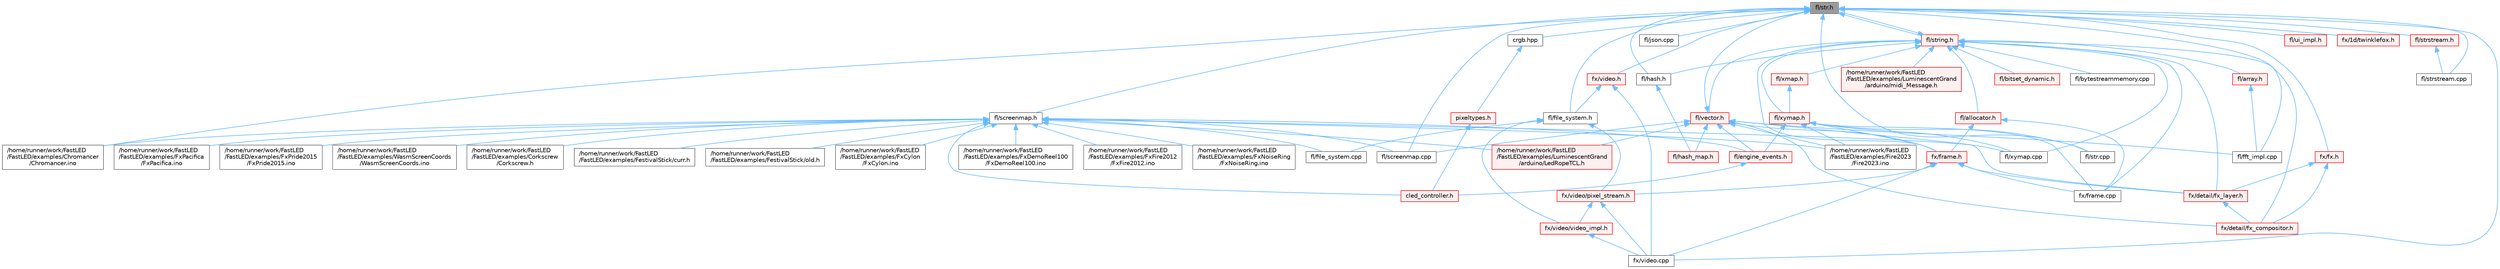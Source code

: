 digraph "fl/str.h"
{
 // INTERACTIVE_SVG=YES
 // LATEX_PDF_SIZE
  bgcolor="transparent";
  edge [fontname=Helvetica,fontsize=10,labelfontname=Helvetica,labelfontsize=10];
  node [fontname=Helvetica,fontsize=10,shape=box,height=0.2,width=0.4];
  Node1 [id="Node000001",label="fl/str.h",height=0.2,width=0.4,color="gray40", fillcolor="grey60", style="filled", fontcolor="black",tooltip=" "];
  Node1 -> Node2 [id="edge1_Node000001_Node000002",dir="back",color="steelblue1",style="solid",tooltip=" "];
  Node2 [id="Node000002",label="/home/runner/work/FastLED\l/FastLED/examples/Chromancer\l/Chromancer.ino",height=0.2,width=0.4,color="grey40", fillcolor="white", style="filled",URL="$d1/ddb/_chromancer_8ino.html",tooltip=" "];
  Node1 -> Node3 [id="edge2_Node000001_Node000003",dir="back",color="steelblue1",style="solid",tooltip=" "];
  Node3 [id="Node000003",label="crgb.hpp",height=0.2,width=0.4,color="grey40", fillcolor="white", style="filled",URL="$d0/d4b/crgb_8hpp.html",tooltip="Defines utility functions for the red, green, and blue (RGB) pixel struct."];
  Node3 -> Node4 [id="edge3_Node000003_Node000004",dir="back",color="steelblue1",style="solid",tooltip=" "];
  Node4 [id="Node000004",label="pixeltypes.h",height=0.2,width=0.4,color="red", fillcolor="#FFF0F0", style="filled",URL="$d2/dba/pixeltypes_8h.html",tooltip="Includes defintions for RGB and HSV pixels."];
  Node4 -> Node98 [id="edge4_Node000004_Node000098",dir="back",color="steelblue1",style="solid",tooltip=" "];
  Node98 [id="Node000098",label="cled_controller.h",height=0.2,width=0.4,color="red", fillcolor="#FFF0F0", style="filled",URL="$db/d6d/cled__controller_8h.html",tooltip="base definitions used by led controllers for writing out led data"];
  Node1 -> Node115 [id="edge5_Node000001_Node000115",dir="back",color="steelblue1",style="solid",tooltip=" "];
  Node115 [id="Node000115",label="fl/fft_impl.cpp",height=0.2,width=0.4,color="grey40", fillcolor="white", style="filled",URL="$d1/dff/fft__impl_8cpp.html",tooltip=" "];
  Node1 -> Node150 [id="edge6_Node000001_Node000150",dir="back",color="steelblue1",style="solid",tooltip=" "];
  Node150 [id="Node000150",label="fl/file_system.h",height=0.2,width=0.4,color="grey40", fillcolor="white", style="filled",URL="$d6/d8d/file__system_8h.html",tooltip=" "];
  Node150 -> Node151 [id="edge7_Node000150_Node000151",dir="back",color="steelblue1",style="solid",tooltip=" "];
  Node151 [id="Node000151",label="fl/file_system.cpp",height=0.2,width=0.4,color="grey40", fillcolor="white", style="filled",URL="$d4/d37/file__system_8cpp.html",tooltip=" "];
  Node150 -> Node152 [id="edge8_Node000150_Node000152",dir="back",color="steelblue1",style="solid",tooltip=" "];
  Node152 [id="Node000152",label="fx/video/pixel_stream.h",height=0.2,width=0.4,color="red", fillcolor="#FFF0F0", style="filled",URL="$d3/dfa/pixel__stream_8h.html",tooltip=" "];
  Node152 -> Node153 [id="edge9_Node000152_Node000153",dir="back",color="steelblue1",style="solid",tooltip=" "];
  Node153 [id="Node000153",label="fx/video.cpp",height=0.2,width=0.4,color="grey40", fillcolor="white", style="filled",URL="$d0/d05/video_8cpp.html",tooltip=" "];
  Node152 -> Node156 [id="edge10_Node000152_Node000156",dir="back",color="steelblue1",style="solid",tooltip=" "];
  Node156 [id="Node000156",label="fx/video/video_impl.h",height=0.2,width=0.4,color="red", fillcolor="#FFF0F0", style="filled",URL="$d5/d82/video__impl_8h.html",tooltip=" "];
  Node156 -> Node153 [id="edge11_Node000156_Node000153",dir="back",color="steelblue1",style="solid",tooltip=" "];
  Node150 -> Node156 [id="edge12_Node000150_Node000156",dir="back",color="steelblue1",style="solid",tooltip=" "];
  Node1 -> Node159 [id="edge13_Node000001_Node000159",dir="back",color="steelblue1",style="solid",tooltip=" "];
  Node159 [id="Node000159",label="fl/hash.h",height=0.2,width=0.4,color="grey40", fillcolor="white", style="filled",URL="$db/dfb/hash_8h.html",tooltip=" "];
  Node159 -> Node160 [id="edge14_Node000159_Node000160",dir="back",color="steelblue1",style="solid",tooltip=" "];
  Node160 [id="Node000160",label="fl/hash_map.h",height=0.2,width=0.4,color="red", fillcolor="#FFF0F0", style="filled",URL="$d6/d13/hash__map_8h.html",tooltip=" "];
  Node1 -> Node171 [id="edge15_Node000001_Node000171",dir="back",color="steelblue1",style="solid",tooltip=" "];
  Node171 [id="Node000171",label="fl/json.cpp",height=0.2,width=0.4,color="grey40", fillcolor="white", style="filled",URL="$dd/d55/json_8cpp.html",tooltip=" "];
  Node1 -> Node172 [id="edge16_Node000001_Node000172",dir="back",color="steelblue1",style="solid",tooltip=" "];
  Node172 [id="Node000172",label="fl/screenmap.cpp",height=0.2,width=0.4,color="grey40", fillcolor="white", style="filled",URL="$d9/d6f/screenmap_8cpp.html",tooltip=" "];
  Node1 -> Node173 [id="edge17_Node000001_Node000173",dir="back",color="steelblue1",style="solid",tooltip=" "];
  Node173 [id="Node000173",label="fl/screenmap.h",height=0.2,width=0.4,color="grey40", fillcolor="white", style="filled",URL="$d7/d97/screenmap_8h.html",tooltip=" "];
  Node173 -> Node2 [id="edge18_Node000173_Node000002",dir="back",color="steelblue1",style="solid",tooltip=" "];
  Node173 -> Node23 [id="edge19_Node000173_Node000023",dir="back",color="steelblue1",style="solid",tooltip=" "];
  Node23 [id="Node000023",label="/home/runner/work/FastLED\l/FastLED/examples/Corkscrew\l/Corkscrew.h",height=0.2,width=0.4,color="grey40", fillcolor="white", style="filled",URL="$df/d40/examples_2_corkscrew_2corkscrew_8h.html",tooltip=" "];
  Node173 -> Node33 [id="edge20_Node000173_Node000033",dir="back",color="steelblue1",style="solid",tooltip=" "];
  Node33 [id="Node000033",label="/home/runner/work/FastLED\l/FastLED/examples/FestivalStick/curr.h",height=0.2,width=0.4,color="grey40", fillcolor="white", style="filled",URL="$d4/d06/curr_8h.html",tooltip=" "];
  Node173 -> Node34 [id="edge21_Node000173_Node000034",dir="back",color="steelblue1",style="solid",tooltip=" "];
  Node34 [id="Node000034",label="/home/runner/work/FastLED\l/FastLED/examples/FestivalStick/old.h",height=0.2,width=0.4,color="grey40", fillcolor="white", style="filled",URL="$d7/da1/old_8h.html",tooltip=" "];
  Node173 -> Node37 [id="edge22_Node000173_Node000037",dir="back",color="steelblue1",style="solid",tooltip=" "];
  Node37 [id="Node000037",label="/home/runner/work/FastLED\l/FastLED/examples/Fire2023\l/Fire2023.ino",height=0.2,width=0.4,color="grey40", fillcolor="white", style="filled",URL="$d8/d2c/_fire2023_8ino.html",tooltip=" "];
  Node173 -> Node46 [id="edge23_Node000173_Node000046",dir="back",color="steelblue1",style="solid",tooltip=" "];
  Node46 [id="Node000046",label="/home/runner/work/FastLED\l/FastLED/examples/FxCylon\l/FxCylon.ino",height=0.2,width=0.4,color="grey40", fillcolor="white", style="filled",URL="$db/d86/_fx_cylon_8ino.html",tooltip=" "];
  Node173 -> Node47 [id="edge24_Node000173_Node000047",dir="back",color="steelblue1",style="solid",tooltip=" "];
  Node47 [id="Node000047",label="/home/runner/work/FastLED\l/FastLED/examples/FxDemoReel100\l/FxDemoReel100.ino",height=0.2,width=0.4,color="grey40", fillcolor="white", style="filled",URL="$d1/d8f/_fx_demo_reel100_8ino.html",tooltip=" "];
  Node173 -> Node49 [id="edge25_Node000173_Node000049",dir="back",color="steelblue1",style="solid",tooltip=" "];
  Node49 [id="Node000049",label="/home/runner/work/FastLED\l/FastLED/examples/FxFire2012\l/FxFire2012.ino",height=0.2,width=0.4,color="grey40", fillcolor="white", style="filled",URL="$df/d57/_fx_fire2012_8ino.html",tooltip=" "];
  Node173 -> Node50 [id="edge26_Node000173_Node000050",dir="back",color="steelblue1",style="solid",tooltip=" "];
  Node50 [id="Node000050",label="/home/runner/work/FastLED\l/FastLED/examples/FxNoiseRing\l/FxNoiseRing.ino",height=0.2,width=0.4,color="grey40", fillcolor="white", style="filled",URL="$d3/dac/_fx_noise_ring_8ino.html",tooltip=" "];
  Node173 -> Node51 [id="edge27_Node000173_Node000051",dir="back",color="steelblue1",style="solid",tooltip=" "];
  Node51 [id="Node000051",label="/home/runner/work/FastLED\l/FastLED/examples/FxPacifica\l/FxPacifica.ino",height=0.2,width=0.4,color="grey40", fillcolor="white", style="filled",URL="$dc/ded/_fx_pacifica_8ino.html",tooltip=" "];
  Node173 -> Node52 [id="edge28_Node000173_Node000052",dir="back",color="steelblue1",style="solid",tooltip=" "];
  Node52 [id="Node000052",label="/home/runner/work/FastLED\l/FastLED/examples/FxPride2015\l/FxPride2015.ino",height=0.2,width=0.4,color="grey40", fillcolor="white", style="filled",URL="$d2/db0/_fx_pride2015_8ino.html",tooltip=" "];
  Node173 -> Node174 [id="edge29_Node000173_Node000174",dir="back",color="steelblue1",style="solid",tooltip=" "];
  Node174 [id="Node000174",label="/home/runner/work/FastLED\l/FastLED/examples/LuminescentGrand\l/arduino/LedRopeTCL.h",height=0.2,width=0.4,color="red", fillcolor="#FFF0F0", style="filled",URL="$d9/d7e/_led_rope_t_c_l_8h.html",tooltip=" "];
  Node173 -> Node85 [id="edge30_Node000173_Node000085",dir="back",color="steelblue1",style="solid",tooltip=" "];
  Node85 [id="Node000085",label="/home/runner/work/FastLED\l/FastLED/examples/WasmScreenCoords\l/WasmScreenCoords.ino",height=0.2,width=0.4,color="grey40", fillcolor="white", style="filled",URL="$dc/d4d/_wasm_screen_coords_8ino.html",tooltip="Simple test for screen coordinates in the web compiled version of FastLED."];
  Node173 -> Node98 [id="edge31_Node000173_Node000098",dir="back",color="steelblue1",style="solid",tooltip=" "];
  Node173 -> Node175 [id="edge32_Node000173_Node000175",dir="back",color="steelblue1",style="solid",tooltip=" "];
  Node175 [id="Node000175",label="fl/engine_events.h",height=0.2,width=0.4,color="red", fillcolor="#FFF0F0", style="filled",URL="$db/dc0/engine__events_8h.html",tooltip=" "];
  Node175 -> Node98 [id="edge33_Node000175_Node000098",dir="back",color="steelblue1",style="solid",tooltip=" "];
  Node173 -> Node151 [id="edge34_Node000173_Node000151",dir="back",color="steelblue1",style="solid",tooltip=" "];
  Node173 -> Node172 [id="edge35_Node000173_Node000172",dir="back",color="steelblue1",style="solid",tooltip=" "];
  Node173 -> Node186 [id="edge36_Node000173_Node000186",dir="back",color="steelblue1",style="solid",tooltip=" "];
  Node186 [id="Node000186",label="fl/xymap.cpp",height=0.2,width=0.4,color="grey40", fillcolor="white", style="filled",URL="$d7/d09/xymap_8cpp.html",tooltip=" "];
  Node1 -> Node187 [id="edge37_Node000001_Node000187",dir="back",color="steelblue1",style="solid",tooltip=" "];
  Node187 [id="Node000187",label="fl/str.cpp",height=0.2,width=0.4,color="grey40", fillcolor="white", style="filled",URL="$d1/d1f/str_8cpp.html",tooltip=" "];
  Node1 -> Node188 [id="edge38_Node000001_Node000188",dir="back",color="steelblue1",style="solid",tooltip=" "];
  Node188 [id="Node000188",label="fl/string.h",height=0.2,width=0.4,color="red", fillcolor="#FFF0F0", style="filled",URL="$da/d66/string_8h.html",tooltip=" "];
  Node188 -> Node189 [id="edge39_Node000188_Node000189",dir="back",color="steelblue1",style="solid",tooltip=" "];
  Node189 [id="Node000189",label="/home/runner/work/FastLED\l/FastLED/examples/LuminescentGrand\l/arduino/midi_Message.h",height=0.2,width=0.4,color="red", fillcolor="#FFF0F0", style="filled",URL="$d0/d7c/midi___message_8h.html",tooltip="MIDI Library for the Arduino - Message struct definition."];
  Node188 -> Node192 [id="edge40_Node000188_Node000192",dir="back",color="steelblue1",style="solid",tooltip=" "];
  Node192 [id="Node000192",label="fl/allocator.h",height=0.2,width=0.4,color="red", fillcolor="#FFF0F0", style="filled",URL="$da/da9/allocator_8h.html",tooltip=" "];
  Node192 -> Node233 [id="edge41_Node000192_Node000233",dir="back",color="steelblue1",style="solid",tooltip=" "];
  Node233 [id="Node000233",label="fx/frame.cpp",height=0.2,width=0.4,color="grey40", fillcolor="white", style="filled",URL="$da/d14/frame_8cpp.html",tooltip=" "];
  Node192 -> Node234 [id="edge42_Node000192_Node000234",dir="back",color="steelblue1",style="solid",tooltip=" "];
  Node234 [id="Node000234",label="fx/frame.h",height=0.2,width=0.4,color="red", fillcolor="#FFF0F0", style="filled",URL="$df/d7d/frame_8h.html",tooltip=" "];
  Node234 -> Node235 [id="edge43_Node000234_Node000235",dir="back",color="steelblue1",style="solid",tooltip=" "];
  Node235 [id="Node000235",label="fx/detail/fx_layer.h",height=0.2,width=0.4,color="red", fillcolor="#FFF0F0", style="filled",URL="$d7/d2f/fx__layer_8h.html",tooltip=" "];
  Node235 -> Node236 [id="edge44_Node000235_Node000236",dir="back",color="steelblue1",style="solid",tooltip=" "];
  Node236 [id="Node000236",label="fx/detail/fx_compositor.h",height=0.2,width=0.4,color="red", fillcolor="#FFF0F0", style="filled",URL="$d5/d6b/fx__compositor_8h.html",tooltip=" "];
  Node234 -> Node233 [id="edge45_Node000234_Node000233",dir="back",color="steelblue1",style="solid",tooltip=" "];
  Node234 -> Node153 [id="edge46_Node000234_Node000153",dir="back",color="steelblue1",style="solid",tooltip=" "];
  Node234 -> Node152 [id="edge47_Node000234_Node000152",dir="back",color="steelblue1",style="solid",tooltip=" "];
  Node188 -> Node269 [id="edge48_Node000188_Node000269",dir="back",color="steelblue1",style="solid",tooltip=" "];
  Node269 [id="Node000269",label="fl/array.h",height=0.2,width=0.4,color="red", fillcolor="#FFF0F0", style="filled",URL="$db/d63/array_8h.html",tooltip=" "];
  Node269 -> Node115 [id="edge49_Node000269_Node000115",dir="back",color="steelblue1",style="solid",tooltip=" "];
  Node188 -> Node270 [id="edge50_Node000188_Node000270",dir="back",color="steelblue1",style="solid",tooltip=" "];
  Node270 [id="Node000270",label="fl/bitset_dynamic.h",height=0.2,width=0.4,color="red", fillcolor="#FFF0F0", style="filled",URL="$de/d7a/bitset__dynamic_8h.html",tooltip=" "];
  Node188 -> Node249 [id="edge51_Node000188_Node000249",dir="back",color="steelblue1",style="solid",tooltip=" "];
  Node249 [id="Node000249",label="fl/bytestreammemory.cpp",height=0.2,width=0.4,color="grey40", fillcolor="white", style="filled",URL="$de/d95/bytestreammemory_8cpp.html",tooltip=" "];
  Node188 -> Node159 [id="edge52_Node000188_Node000159",dir="back",color="steelblue1",style="solid",tooltip=" "];
  Node188 -> Node1 [id="edge53_Node000188_Node000001",dir="back",color="steelblue1",style="solid",tooltip=" "];
  Node188 -> Node255 [id="edge54_Node000188_Node000255",dir="back",color="steelblue1",style="solid",tooltip=" "];
  Node255 [id="Node000255",label="fl/vector.h",height=0.2,width=0.4,color="red", fillcolor="#FFF0F0", style="filled",URL="$d6/d68/vector_8h.html",tooltip=" "];
  Node255 -> Node37 [id="edge55_Node000255_Node000037",dir="back",color="steelblue1",style="solid",tooltip=" "];
  Node255 -> Node174 [id="edge56_Node000255_Node000174",dir="back",color="steelblue1",style="solid",tooltip=" "];
  Node255 -> Node175 [id="edge57_Node000255_Node000175",dir="back",color="steelblue1",style="solid",tooltip=" "];
  Node255 -> Node115 [id="edge58_Node000255_Node000115",dir="back",color="steelblue1",style="solid",tooltip=" "];
  Node255 -> Node160 [id="edge59_Node000255_Node000160",dir="back",color="steelblue1",style="solid",tooltip=" "];
  Node255 -> Node172 [id="edge60_Node000255_Node000172",dir="back",color="steelblue1",style="solid",tooltip=" "];
  Node255 -> Node1 [id="edge61_Node000255_Node000001",dir="back",color="steelblue1",style="solid",tooltip=" "];
  Node255 -> Node236 [id="edge62_Node000255_Node000236",dir="back",color="steelblue1",style="solid",tooltip=" "];
  Node255 -> Node235 [id="edge63_Node000255_Node000235",dir="back",color="steelblue1",style="solid",tooltip=" "];
  Node255 -> Node234 [id="edge64_Node000255_Node000234",dir="back",color="steelblue1",style="solid",tooltip=" "];
  Node188 -> Node207 [id="edge65_Node000188_Node000207",dir="back",color="steelblue1",style="solid",tooltip=" "];
  Node207 [id="Node000207",label="fl/xmap.h",height=0.2,width=0.4,color="red", fillcolor="#FFF0F0", style="filled",URL="$dd/dcc/xmap_8h.html",tooltip=" "];
  Node207 -> Node209 [id="edge66_Node000207_Node000209",dir="back",color="steelblue1",style="solid",tooltip=" "];
  Node209 [id="Node000209",label="fl/xymap.h",height=0.2,width=0.4,color="red", fillcolor="#FFF0F0", style="filled",URL="$da/d61/xymap_8h.html",tooltip=" "];
  Node209 -> Node37 [id="edge67_Node000209_Node000037",dir="back",color="steelblue1",style="solid",tooltip=" "];
  Node209 -> Node175 [id="edge68_Node000209_Node000175",dir="back",color="steelblue1",style="solid",tooltip=" "];
  Node209 -> Node187 [id="edge69_Node000209_Node000187",dir="back",color="steelblue1",style="solid",tooltip=" "];
  Node209 -> Node186 [id="edge70_Node000209_Node000186",dir="back",color="steelblue1",style="solid",tooltip=" "];
  Node209 -> Node233 [id="edge71_Node000209_Node000233",dir="back",color="steelblue1",style="solid",tooltip=" "];
  Node209 -> Node234 [id="edge72_Node000209_Node000234",dir="back",color="steelblue1",style="solid",tooltip=" "];
  Node188 -> Node186 [id="edge73_Node000188_Node000186",dir="back",color="steelblue1",style="solid",tooltip=" "];
  Node188 -> Node209 [id="edge74_Node000188_Node000209",dir="back",color="steelblue1",style="solid",tooltip=" "];
  Node188 -> Node236 [id="edge75_Node000188_Node000236",dir="back",color="steelblue1",style="solid",tooltip=" "];
  Node188 -> Node235 [id="edge76_Node000188_Node000235",dir="back",color="steelblue1",style="solid",tooltip=" "];
  Node188 -> Node233 [id="edge77_Node000188_Node000233",dir="back",color="steelblue1",style="solid",tooltip=" "];
  Node188 -> Node234 [id="edge78_Node000188_Node000234",dir="back",color="steelblue1",style="solid",tooltip=" "];
  Node1 -> Node224 [id="edge79_Node000001_Node000224",dir="back",color="steelblue1",style="solid",tooltip=" "];
  Node224 [id="Node000224",label="fl/strstream.cpp",height=0.2,width=0.4,color="grey40", fillcolor="white", style="filled",URL="$d3/d80/strstream_8cpp.html",tooltip=" "];
  Node1 -> Node281 [id="edge80_Node000001_Node000281",dir="back",color="steelblue1",style="solid",tooltip=" "];
  Node281 [id="Node000281",label="fl/strstream.h",height=0.2,width=0.4,color="red", fillcolor="#FFF0F0", style="filled",URL="$d8/d00/strstream_8h.html",tooltip=" "];
  Node281 -> Node224 [id="edge81_Node000281_Node000224",dir="back",color="steelblue1",style="solid",tooltip=" "];
  Node1 -> Node245 [id="edge82_Node000001_Node000245",dir="back",color="steelblue1",style="solid",tooltip=" "];
  Node245 [id="Node000245",label="fl/ui_impl.h",height=0.2,width=0.4,color="red", fillcolor="#FFF0F0", style="filled",URL="$d6/dc0/ui__impl_8h.html",tooltip=" "];
  Node1 -> Node123 [id="edge83_Node000001_Node000123",dir="back",color="steelblue1",style="solid",tooltip=" "];
  Node123 [id="Node000123",label="fx/1d/twinklefox.h",height=0.2,width=0.4,color="red", fillcolor="#FFF0F0", style="filled",URL="$d1/df6/twinklefox_8h.html",tooltip=" "];
  Node1 -> Node264 [id="edge84_Node000001_Node000264",dir="back",color="steelblue1",style="solid",tooltip=" "];
  Node264 [id="Node000264",label="fx/fx.h",height=0.2,width=0.4,color="red", fillcolor="#FFF0F0", style="filled",URL="$d2/d0c/fx_8h.html",tooltip=" "];
  Node264 -> Node236 [id="edge85_Node000264_Node000236",dir="back",color="steelblue1",style="solid",tooltip=" "];
  Node264 -> Node235 [id="edge86_Node000264_Node000235",dir="back",color="steelblue1",style="solid",tooltip=" "];
  Node1 -> Node153 [id="edge87_Node000001_Node000153",dir="back",color="steelblue1",style="solid",tooltip=" "];
  Node1 -> Node239 [id="edge88_Node000001_Node000239",dir="back",color="steelblue1",style="solid",tooltip=" "];
  Node239 [id="Node000239",label="fx/video.h",height=0.2,width=0.4,color="red", fillcolor="#FFF0F0", style="filled",URL="$dd/d78/video_8h.html",tooltip=" "];
  Node239 -> Node150 [id="edge89_Node000239_Node000150",dir="back",color="steelblue1",style="solid",tooltip=" "];
  Node239 -> Node153 [id="edge90_Node000239_Node000153",dir="back",color="steelblue1",style="solid",tooltip=" "];
}
